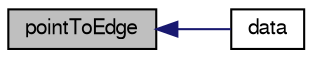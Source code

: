 digraph "pointToEdge"
{
  bgcolor="transparent";
  edge [fontname="FreeSans",fontsize="10",labelfontname="FreeSans",labelfontsize="10"];
  node [fontname="FreeSans",fontsize="10",shape=record];
  rankdir="LR";
  Node231 [label="pointToEdge",height=0.2,width=0.4,color="black", fillcolor="grey75", style="filled", fontcolor="black"];
  Node231 -> Node232 [dir="back",color="midnightblue",fontsize="10",style="solid",fontname="FreeSans"];
  Node232 [label="data",height=0.2,width=0.4,color="black",URL="$a24858.html#a3cb51c6d7125aa51349080ee9eeba567",tooltip="Additional data to be passed into container. "];
}
